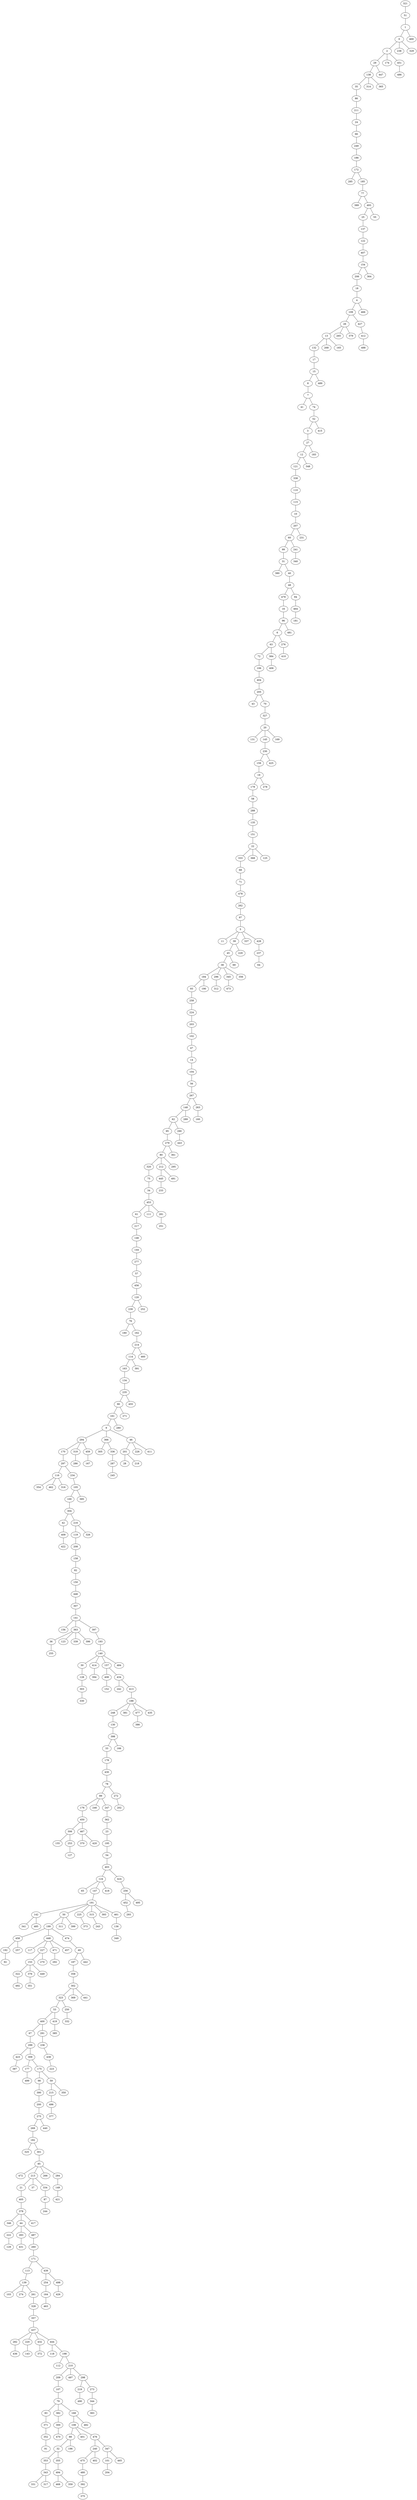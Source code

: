 graph G {
  321;
  51;
  1;
  0;
  2;
  29;
  138;
  35;
  86;
  211;
  24;
  66;
  249;
  186;
  172;
  285;
  185;
  77;
  389;
  493;
  25;
  137;
  122;
  407;
  154;
  206;
  18;
  4;
  109;
  26;
  13;
  132;
  17;
  15;
  8;
  7;
  41;
  74;
  52;
  3;
  27;
  12;
  121;
  338;
  110;
  115;
  10;
  207;
  60;
  99;
  31;
  380;
  40;
  48;
  479;
  16;
  96;
  6;
  63;
  72;
  106;
  404;
  205;
  43;
  70;
  327;
  20;
  131;
  145;
  230;
  159;
  19;
  179;
  58;
  288;
  135;
  151;
  22;
  333;
  68;
  71;
  478;
  262;
  97;
  5;
  11;
  39;
  45;
  38;
  184;
  93;
  258;
  224;
  203;
  102;
  47;
  14;
  104;
  56;
  267;
  148;
  62;
  95;
  279;
  80;
  320;
  75;
  34;
  453;
  61;
  217;
  146;
  144;
  277;
  57;
  456;
  120;
  239;
  76;
  180;
  162;
  214;
  114;
  163;
  134;
  235;
  90;
  161;
  9;
  294;
  170;
  297;
  116;
  354;
  462;
  316;
  234;
  105;
  100;
  304;
  42;
  409;
  422;
  216;
  119;
  208;
  158;
  82;
  150;
  446;
  307;
  141;
  156;
  363;
  36;
  255;
  123;
  339;
  396;
  397;
  193;
  140;
  30;
  128;
  303;
  330;
  414;
  394;
  157;
  408;
  152;
  434;
  242;
  413;
  188;
  248;
  130;
  398;
  33;
  178;
  430;
  78;
  89;
  176;
  450;
  306;
  155;
  253;
  127;
  467;
  370;
  420;
  246;
  247;
  362;
  23;
  195;
  54;
  403;
  124;
  65;
  147;
  191;
  142;
  341;
  485;
  50;
  199;
  458;
  192;
  92;
  257;
  448;
  117;
  227;
  153;
  322;
  492;
  376;
  351;
  449;
  270;
  471;
  292;
  457;
  474;
  49;
  187;
  358;
  302;
  323;
  53;
  400;
  67;
  299;
  423;
  387;
  309;
  177;
  499;
  175;
  98;
  390;
  200;
  275;
  269;
  182;
  325;
  301;
  85;
  472;
  213;
  21;
  405;
  378;
  346;
  44;
  222;
  129;
  283;
  431;
  487;
  260;
  171;
  113;
  139;
  103;
  274;
  261;
  328;
  357;
  437;
  282;
  436;
  220;
  143;
  432;
  372;
  444;
  118;
  198;
  112;
  210;
  209;
  107;
  79;
  83;
  371;
  352;
  91;
  382;
  300;
  470;
  168;
  108;
  88;
  32;
  353;
  343;
  331;
  317;
  355;
  494;
  468;
  359;
  196;
  401;
  476;
  240;
  475;
  480;
  392;
  375;
  402;
  347;
  101;
  204;
  465;
  482;
  497;
  298;
  219;
  490;
  273;
  344;
  383;
  439;
  254;
  164;
  463;
  498;
  426;
  417;
  37;
  334;
  87;
  244;
  266;
  284;
  149;
  421;
  440;
  59;
  215;
  496;
  377;
  350;
  291;
  236;
  438;
  223;
  419;
  385;
  250;
  332;
  369;
  441;
  442;
  311;
  399;
  225;
  373;
  315;
  243;
  393;
  461;
  136;
  349;
  418;
  424;
  256;
  452;
  293;
  495;
  272;
  202;
  166;
  381;
  477;
  386;
  435;
  484;
  326;
  395;
  319;
  286;
  459;
  167;
  366;
  305;
  336;
  287;
  245;
  46;
  201;
  28;
  218;
  226;
  411;
  280;
  271;
  455;
  391;
  460;
  252;
  111;
  281;
  251;
  212;
  445;
  233;
  491;
  295;
  361;
  290;
  443;
  289;
  263;
  160;
  190;
  296;
  312;
  345;
  473;
  356;
  69;
  229;
  337;
  428;
  237;
  64;
  368;
  125;
  278;
  425;
  169;
  384;
  406;
  276;
  410;
  481;
  94;
  464;
  181;
  241;
  340;
  231;
  348;
  183;
  415;
  489;
  268;
  165;
  265;
  379;
  427;
  412;
  488;
  466;
  364;
  55;
  314;
  365;
  447;
  174;
  451;
  486;
  238;
  329;
  469;
   321 -- 51;
   51 -- 1;
   1 -- 0;
   0 -- 2;
   2 -- 29;
   29 -- 138;
   138 -- 35;
   35 -- 86;
   86 -- 211;
   211 -- 24;
   24 -- 66;
   66 -- 249;
   249 -- 186;
   186 -- 172;
   172 -- 285;
   172 -- 185;
   185 -- 77;
   77 -- 389;
   77 -- 493;
   493 -- 25;
   25 -- 137;
   137 -- 122;
   122 -- 407;
   407 -- 154;
   154 -- 206;
   206 -- 18;
   18 -- 4;
   4 -- 109;
   109 -- 26;
   26 -- 13;
   13 -- 132;
   132 -- 17;
   17 -- 15;
   15 -- 8;
   8 -- 7;
   7 -- 41;
   7 -- 74;
   74 -- 52;
   52 -- 3;
   3 -- 27;
   27 -- 12;
   12 -- 121;
   121 -- 338;
   338 -- 110;
   110 -- 115;
   115 -- 10;
   10 -- 207;
   207 -- 60;
   60 -- 99;
   99 -- 31;
   31 -- 380;
   31 -- 40;
   40 -- 48;
   48 -- 479;
   479 -- 16;
   16 -- 96;
   96 -- 6;
   6 -- 63;
   63 -- 72;
   72 -- 106;
   106 -- 404;
   404 -- 205;
   205 -- 43;
   205 -- 70;
   70 -- 327;
   327 -- 20;
   20 -- 131;
   20 -- 145;
   145 -- 230;
   230 -- 159;
   159 -- 19;
   19 -- 179;
   179 -- 58;
   58 -- 288;
   288 -- 135;
   135 -- 151;
   151 -- 22;
   22 -- 333;
   333 -- 68;
   68 -- 71;
   71 -- 478;
   478 -- 262;
   262 -- 97;
   97 -- 5;
   5 -- 11;
   5 -- 39;
   39 -- 45;
   45 -- 38;
   38 -- 184;
   184 -- 93;
   93 -- 258;
   258 -- 224;
   224 -- 203;
   203 -- 102;
   102 -- 47;
   47 -- 14;
   14 -- 104;
   104 -- 56;
   56 -- 267;
   267 -- 148;
   148 -- 62;
   62 -- 95;
   95 -- 279;
   279 -- 80;
   80 -- 320;
   320 -- 75;
   75 -- 34;
   34 -- 453;
   453 -- 61;
   61 -- 217;
   217 -- 146;
   146 -- 144;
   144 -- 277;
   277 -- 57;
   57 -- 456;
   456 -- 120;
   120 -- 239;
   239 -- 76;
   76 -- 180;
   76 -- 162;
   162 -- 214;
   214 -- 114;
   114 -- 163;
   163 -- 134;
   134 -- 235;
   235 -- 90;
   90 -- 161;
   161 -- 9;
   9 -- 294;
   294 -- 170;
   170 -- 297;
   297 -- 116;
   116 -- 354;
   116 -- 462;
   116 -- 316;
   297 -- 234;
   234 -- 105;
   105 -- 100;
   100 -- 304;
   304 -- 42;
   42 -- 409;
   409 -- 422;
   304 -- 216;
   216 -- 119;
   119 -- 208;
   208 -- 158;
   158 -- 82;
   82 -- 150;
   150 -- 446;
   446 -- 307;
   307 -- 141;
   141 -- 156;
   141 -- 363;
   363 -- 36;
   36 -- 255;
   363 -- 123;
   363 -- 339;
   363 -- 396;
   141 -- 397;
   397 -- 193;
   193 -- 140;
   140 -- 30;
   30 -- 128;
   128 -- 303;
   303 -- 330;
   140 -- 414;
   414 -- 394;
   140 -- 157;
   157 -- 408;
   408 -- 152;
   157 -- 434;
   434 -- 242;
   434 -- 413;
   413 -- 188;
   188 -- 248;
   248 -- 130;
   130 -- 398;
   398 -- 33;
   33 -- 178;
   178 -- 430;
   430 -- 78;
   78 -- 89;
   89 -- 176;
   176 -- 450;
   450 -- 306;
   306 -- 155;
   306 -- 253;
   253 -- 127;
   450 -- 467;
   467 -- 370;
   467 -- 420;
   89 -- 246;
   89 -- 247;
   247 -- 362;
   362 -- 23;
   23 -- 195;
   195 -- 54;
   54 -- 403;
   403 -- 124;
   124 -- 65;
   124 -- 147;
   147 -- 191;
   191 -- 142;
   142 -- 341;
   142 -- 485;
   191 -- 50;
   50 -- 199;
   199 -- 458;
   458 -- 192;
   192 -- 92;
   458 -- 257;
   199 -- 448;
   448 -- 117;
   448 -- 227;
   227 -- 153;
   153 -- 322;
   322 -- 492;
   153 -- 376;
   376 -- 351;
   153 -- 449;
   227 -- 270;
   448 -- 471;
   471 -- 292;
   448 -- 457;
   199 -- 474;
   474 -- 49;
   49 -- 187;
   187 -- 358;
   358 -- 302;
   302 -- 323;
   323 -- 53;
   53 -- 400;
   400 -- 67;
   67 -- 299;
   299 -- 423;
   423 -- 387;
   299 -- 309;
   309 -- 177;
   177 -- 499;
   309 -- 175;
   175 -- 98;
   98 -- 390;
   390 -- 200;
   200 -- 275;
   275 -- 269;
   269 -- 182;
   182 -- 325;
   182 -- 301;
   301 -- 85;
   85 -- 472;
   85 -- 213;
   213 -- 21;
   21 -- 405;
   405 -- 378;
   378 -- 346;
   378 -- 44;
   44 -- 222;
   222 -- 129;
   44 -- 283;
   283 -- 431;
   44 -- 487;
   487 -- 260;
   260 -- 171;
   171 -- 113;
   113 -- 139;
   139 -- 103;
   139 -- 274;
   139 -- 261;
   261 -- 328;
   328 -- 357;
   357 -- 437;
   437 -- 282;
   282 -- 436;
   437 -- 220;
   220 -- 143;
   437 -- 432;
   432 -- 372;
   437 -- 444;
   444 -- 118;
   444 -- 198;
   198 -- 112;
   198 -- 210;
   210 -- 209;
   209 -- 107;
   107 -- 79;
   79 -- 83;
   83 -- 371;
   371 -- 352;
   352 -- 91;
   79 -- 382;
   382 -- 300;
   300 -- 470;
   79 -- 168;
   168 -- 108;
   108 -- 88;
   88 -- 32;
   32 -- 353;
   353 -- 343;
   343 -- 331;
   343 -- 317;
   32 -- 355;
   355 -- 494;
   494 -- 468;
   494 -- 359;
   88 -- 196;
   108 -- 401;
   108 -- 476;
   476 -- 240;
   240 -- 475;
   475 -- 480;
   480 -- 392;
   392 -- 375;
   240 -- 402;
   476 -- 347;
   347 -- 101;
   101 -- 204;
   347 -- 465;
   168 -- 482;
   210 -- 497;
   210 -- 298;
   298 -- 219;
   219 -- 490;
   298 -- 273;
   273 -- 344;
   344 -- 383;
   171 -- 439;
   439 -- 254;
   254 -- 164;
   164 -- 463;
   439 -- 498;
   498 -- 426;
   378 -- 417;
   213 -- 37;
   213 -- 334;
   334 -- 87;
   87 -- 244;
   85 -- 266;
   85 -- 284;
   284 -- 149;
   149 -- 421;
   275 -- 440;
   175 -- 59;
   59 -- 215;
   215 -- 496;
   496 -- 377;
   59 -- 350;
   400 -- 291;
   291 -- 236;
   236 -- 438;
   438 -- 223;
   53 -- 419;
   419 -- 385;
   323 -- 250;
   250 -- 332;
   302 -- 369;
   302 -- 441;
   49 -- 442;
   50 -- 311;
   50 -- 399;
   191 -- 225;
   225 -- 373;
   191 -- 315;
   315 -- 243;
   191 -- 393;
   191 -- 461;
   461 -- 136;
   136 -- 349;
   124 -- 418;
   403 -- 424;
   424 -- 256;
   256 -- 452;
   452 -- 293;
   256 -- 495;
   78 -- 272;
   272 -- 202;
   398 -- 166;
   188 -- 381;
   188 -- 477;
   477 -- 386;
   188 -- 435;
   140 -- 484;
   216 -- 326;
   105 -- 395;
   294 -- 319;
   319 -- 286;
   294 -- 459;
   459 -- 167;
   9 -- 366;
   366 -- 305;
   366 -- 336;
   336 -- 287;
   287 -- 245;
   9 -- 46;
   46 -- 201;
   201 -- 28;
   201 -- 218;
   46 -- 226;
   46 -- 411;
   161 -- 280;
   90 -- 271;
   235 -- 455;
   114 -- 391;
   214 -- 460;
   120 -- 252;
   453 -- 111;
   453 -- 281;
   281 -- 251;
   80 -- 212;
   212 -- 445;
   445 -- 233;
   212 -- 491;
   80 -- 295;
   279 -- 361;
   62 -- 290;
   290 -- 443;
   148 -- 289;
   267 -- 263;
   263 -- 160;
   184 -- 190;
   38 -- 296;
   296 -- 312;
   38 -- 345;
   345 -- 473;
   38 -- 356;
   45 -- 69;
   39 -- 229;
   5 -- 337;
   5 -- 428;
   428 -- 237;
   237 -- 64;
   22 -- 368;
   22 -- 125;
   19 -- 278;
   230 -- 425;
   20 -- 169;
   63 -- 384;
   384 -- 406;
   6 -- 276;
   276 -- 410;
   96 -- 481;
   48 -- 94;
   94 -- 464;
   464 -- 181;
   60 -- 241;
   241 -- 340;
   207 -- 231;
   12 -- 348;
   27 -- 183;
   52 -- 415;
   15 -- 489;
   13 -- 268;
   13 -- 165;
   26 -- 265;
   26 -- 379;
   109 -- 427;
   427 -- 412;
   412 -- 488;
   4 -- 466;
   154 -- 364;
   493 -- 55;
   138 -- 314;
   138 -- 365;
   29 -- 447;
   2 -- 174;
   2 -- 451;
   451 -- 486;
   0 -- 238;
   0 -- 329;
   1 -- 469;
}

